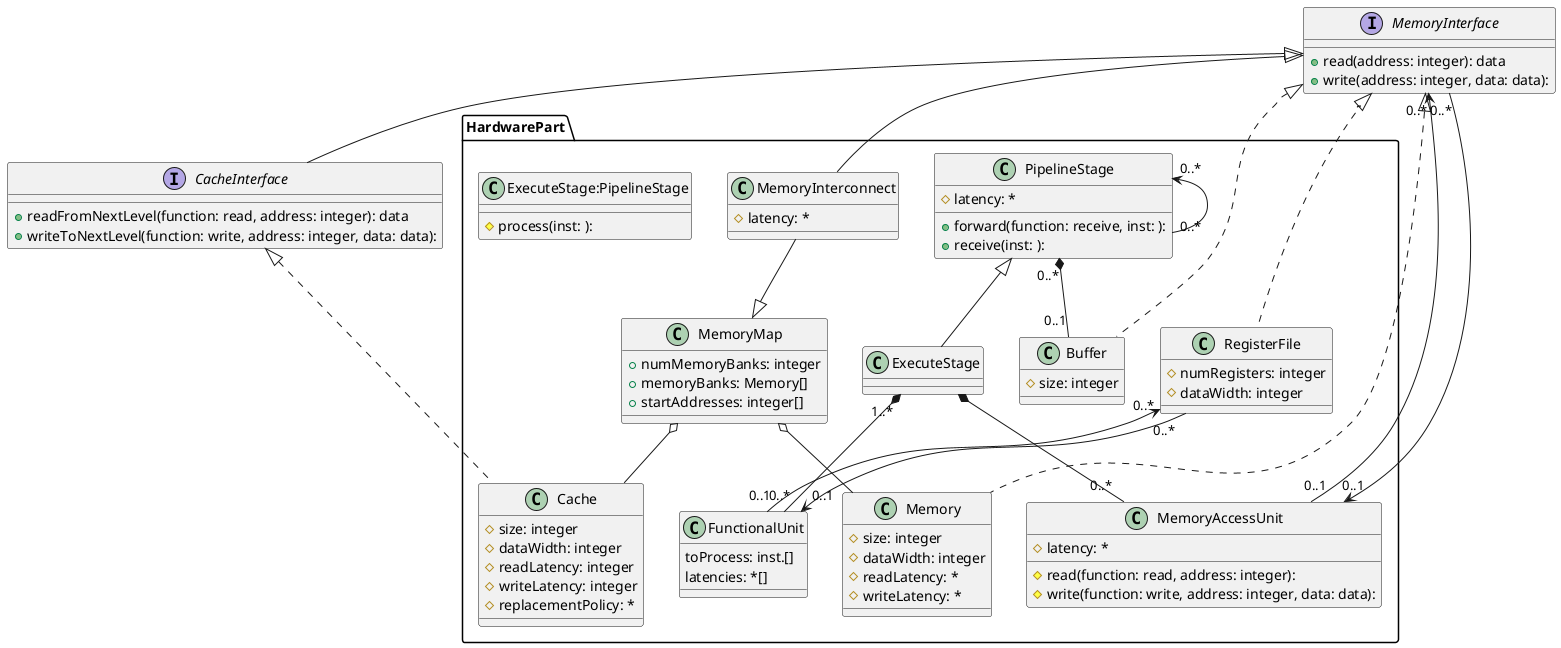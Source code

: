 @startuml
 
interface "MemoryInterface" as MemoryInterface{ 
	'width:297;hight:119;x:1380;y:40;'
	+read(address: integer): data
	+write(address: integer, data: data): 
}
 

interface "CacheInterface" as CacheInterface{ 
	'width:384;hight:119;x:170;y:40;'
	+readFromNextLevel(function: read, address: integer): data
	+writeToNextLevel(function: write, address: integer, data: data): 
}
 
MemoryInterface <|-- CacheInterface

package "HardwarePart" {
 
class "Memory" as Memory{ 
	'width:250;hight:141;x:1580;y:74;'
	#size: integer
	#dataWidth: integer
	#readLatency: *
	#writeLatency: *
}
 
MemoryInterface <|.. Memory
MemoryMap o-- Memory

class "MemoryMap" as MemoryMap{ 
	'width:260;hight:130;x:1200;y:78;'
	+numMemoryBanks: integer
	+memoryBanks: Memory[]
	+startAddresses: integer[]
}
 
MemoryInterconnect --|> MemoryMap

class "MemoryInterconnect" as MemoryInterconnect{ 
	'width:334.8;hight:108;x:750;y:90;'
	#latency: *
}
 
MemoryInterface <|-- MemoryInterconnect

class "PipelineStage" as PipelineStage{ 
	'width:271.8;hight:127;x:70;y:80;'
	#latency: *
	+forward(function: receive, inst: ): 
	+receive(inst: ): 
}
 
PipelineStage "0..*"<--"0..*" PipelineStage

class "ExecuteStage:PipelineStage" as ExecuteStage:PipelineStage{ 
	'width:435.6;hight:108;x:1300;y:351;'
	#process(inst: ): 
}
 
PipelineStage <|-- ExecuteStage

class "FunctionalUnit" as FunctionalUnit{ 
	'width:284.40000000000003;hight:119;x:1046;y:558;'
	toProcess: inst.[]
	latencies: *[]
}
 
ExecuteStage "1..*"*--"0..*" FunctionalUnit
RegisterFile "0..*"<--"0..1" FunctionalUnit
RegisterFile "0..*"-->"0..1" FunctionalUnit

class "MemoryAccessUnit" as MemoryAccessUnit{ 
	'width:318;hight:127;x:1400;y:550;'
	#latency: *
	#read(function: read, address: integer): 
	#write(function: write, address: integer, data: data): 
}
 
MemoryInterface "0..*"<--"0..1" MemoryAccessUnit
MemoryInterface "0..*"-->"0..1" MemoryAccessUnit
ExecuteStage *--"0..*" MemoryAccessUnit

class "Buffer" as Buffer{ 
	'width:250;hight:108;x:454;y:90;'
	#size: integer
}
 
MemoryInterface <|.. Buffer
PipelineStage "0..*"*--"0..1" Buffer

class "RegisterFile" as RegisterFile{ 
	'width:259.2;hight:119;x:850;y:345;'
	#numRegisters: integer
	#dataWidth: integer
}
 
MemoryInterface <|.. RegisterFile

class "Cache" as Cache{ 
	'width:250;hight:152;x:217;y:378;'
	#size: integer
	#dataWidth: integer
	#readLatency: integer
	#writeLatency: integer
	#replacementPolicy: *
}
 
CacheInterface <|.. Cache
MemoryMap o-- Cache

} 
 
@enduml
